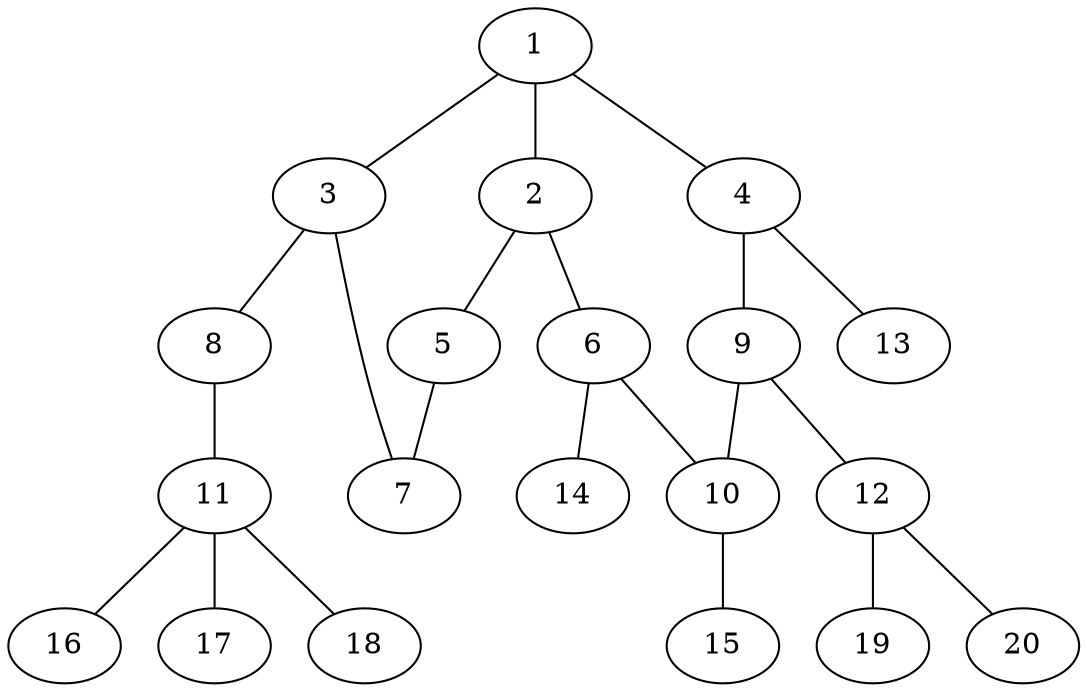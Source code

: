 graph molecule_3449 {
	1	 [chem=C];
	2	 [chem=C];
	1 -- 2	 [valence=2];
	3	 [chem=C];
	1 -- 3	 [valence=1];
	4	 [chem=C];
	1 -- 4	 [valence=1];
	5	 [chem=S];
	2 -- 5	 [valence=1];
	6	 [chem=C];
	2 -- 6	 [valence=1];
	7	 [chem=N];
	3 -- 7	 [valence=2];
	8	 [chem=O];
	3 -- 8	 [valence=1];
	9	 [chem=C];
	4 -- 9	 [valence=2];
	13	 [chem=H];
	4 -- 13	 [valence=1];
	5 -- 7	 [valence=1];
	10	 [chem=C];
	6 -- 10	 [valence=2];
	14	 [chem=H];
	6 -- 14	 [valence=1];
	11	 [chem=C];
	8 -- 11	 [valence=1];
	9 -- 10	 [valence=1];
	12	 [chem=N];
	9 -- 12	 [valence=1];
	15	 [chem=H];
	10 -- 15	 [valence=1];
	16	 [chem=H];
	11 -- 16	 [valence=1];
	17	 [chem=H];
	11 -- 17	 [valence=1];
	18	 [chem=H];
	11 -- 18	 [valence=1];
	19	 [chem=H];
	12 -- 19	 [valence=1];
	20	 [chem=H];
	12 -- 20	 [valence=1];
}
